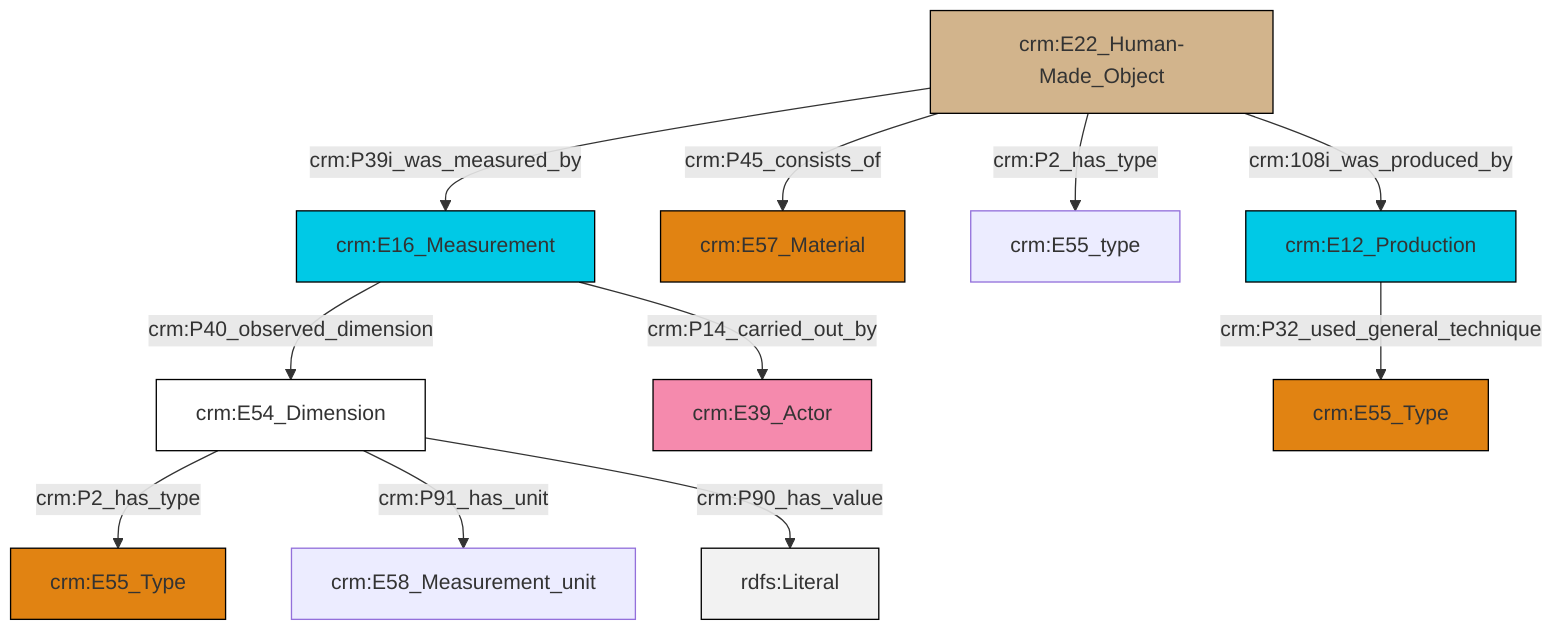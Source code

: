 graph TD
classDef Literal fill:#f2f2f2,stroke:#000000;
classDef CRM_Entity fill:#FFFFFF,stroke:#000000;
classDef Temporal_Entity fill:#00C9E6, stroke:#000000;
classDef Type fill:#E18312, stroke:#000000;
classDef Time-Span fill:#2C9C91, stroke:#000000;
classDef Appellation fill:#FFEB7F, stroke:#000000;
classDef Place fill:#008836, stroke:#000000;
classDef Persistent_Item fill:#B266B2, stroke:#000000;
classDef Conceptual_Object fill:#FFD700, stroke:#000000;
classDef Physical_Thing fill:#D2B48C, stroke:#000000;
classDef Actor fill:#f58aad, stroke:#000000;
classDef PC_Classes fill:#4ce600, stroke:#000000;
classDef Multi fill:#cccccc,stroke:#000000;

4["crm:E54_Dimension"]:::CRM_Entity -->|crm:P2_has_type| 5["crm:E55_Type"]:::Type
4["crm:E54_Dimension"]:::CRM_Entity -->|crm:P91_has_unit| 6["crm:E58_Measurement_unit"]:::Default
7["crm:E22_Human-Made_Object"]:::Physical_Thing -->|crm:P2_has_type| 8["crm:E55_type"]:::Default
7["crm:E22_Human-Made_Object"]:::Physical_Thing -->|crm:P39i_was_measured_by| 0["crm:E16_Measurement"]:::Temporal_Entity
7["crm:E22_Human-Made_Object"]:::Physical_Thing -->|crm:108i_was_produced_by| 10["crm:E12_Production"]:::Temporal_Entity
7["crm:E22_Human-Made_Object"]:::Physical_Thing -->|crm:P45_consists_of| 2["crm:E57_Material"]:::Type
10["crm:E12_Production"]:::Temporal_Entity -->|crm:P32_used_general_technique| 14["crm:E55_Type"]:::Type
0["crm:E16_Measurement"]:::Temporal_Entity -->|crm:P14_carried_out_by| 12["crm:E39_Actor"]:::Actor
0["crm:E16_Measurement"]:::Temporal_Entity -->|crm:P40_observed_dimension| 4["crm:E54_Dimension"]:::CRM_Entity
4["crm:E54_Dimension"]:::CRM_Entity -->|crm:P90_has_value| 20[rdfs:Literal]:::Literal